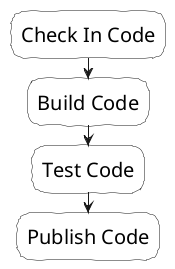 @startuml

skinparam handwritten true
skinparam defaultFontName BasicHand
skinparam defaultFontSize 20
skinparam ActivityBackgroundColor white

:Check In Code;
:Build Code;
:Test Code;
:Publish Code;
@enduml